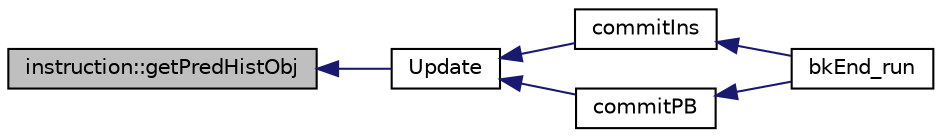 digraph G
{
  edge [fontname="Helvetica",fontsize="10",labelfontname="Helvetica",labelfontsize="10"];
  node [fontname="Helvetica",fontsize="10",shape=record];
  rankdir=LR;
  Node1 [label="instruction::getPredHistObj",height=0.2,width=0.4,color="black", fillcolor="grey75", style="filled" fontcolor="black"];
  Node1 -> Node2 [dir=back,color="midnightblue",fontsize="10",style="solid",fontname="Helvetica"];
  Node2 [label="Update",height=0.2,width=0.4,color="black", fillcolor="white", style="filled",URL="$bkEnd_8cpp.html#a870d541d0ad8aae66f1b83a348dec2e2"];
  Node2 -> Node3 [dir=back,color="midnightblue",fontsize="10",style="solid",fontname="Helvetica"];
  Node3 [label="commitIns",height=0.2,width=0.4,color="black", fillcolor="white", style="filled",URL="$bkEnd_8cpp.html#a55d405fd16809cc233376112b4527f0b"];
  Node3 -> Node4 [dir=back,color="midnightblue",fontsize="10",style="solid",fontname="Helvetica"];
  Node4 [label="bkEnd_run",height=0.2,width=0.4,color="black", fillcolor="white", style="filled",URL="$bkEnd_8h.html#a0de885ce07273f37e162ecb0e63ec95d"];
  Node2 -> Node5 [dir=back,color="midnightblue",fontsize="10",style="solid",fontname="Helvetica"];
  Node5 [label="commitPB",height=0.2,width=0.4,color="black", fillcolor="white", style="filled",URL="$bkEnd_8cpp.html#a2fbac5556ee437e9fab920fdc6eecce2"];
  Node5 -> Node4 [dir=back,color="midnightblue",fontsize="10",style="solid",fontname="Helvetica"];
}
